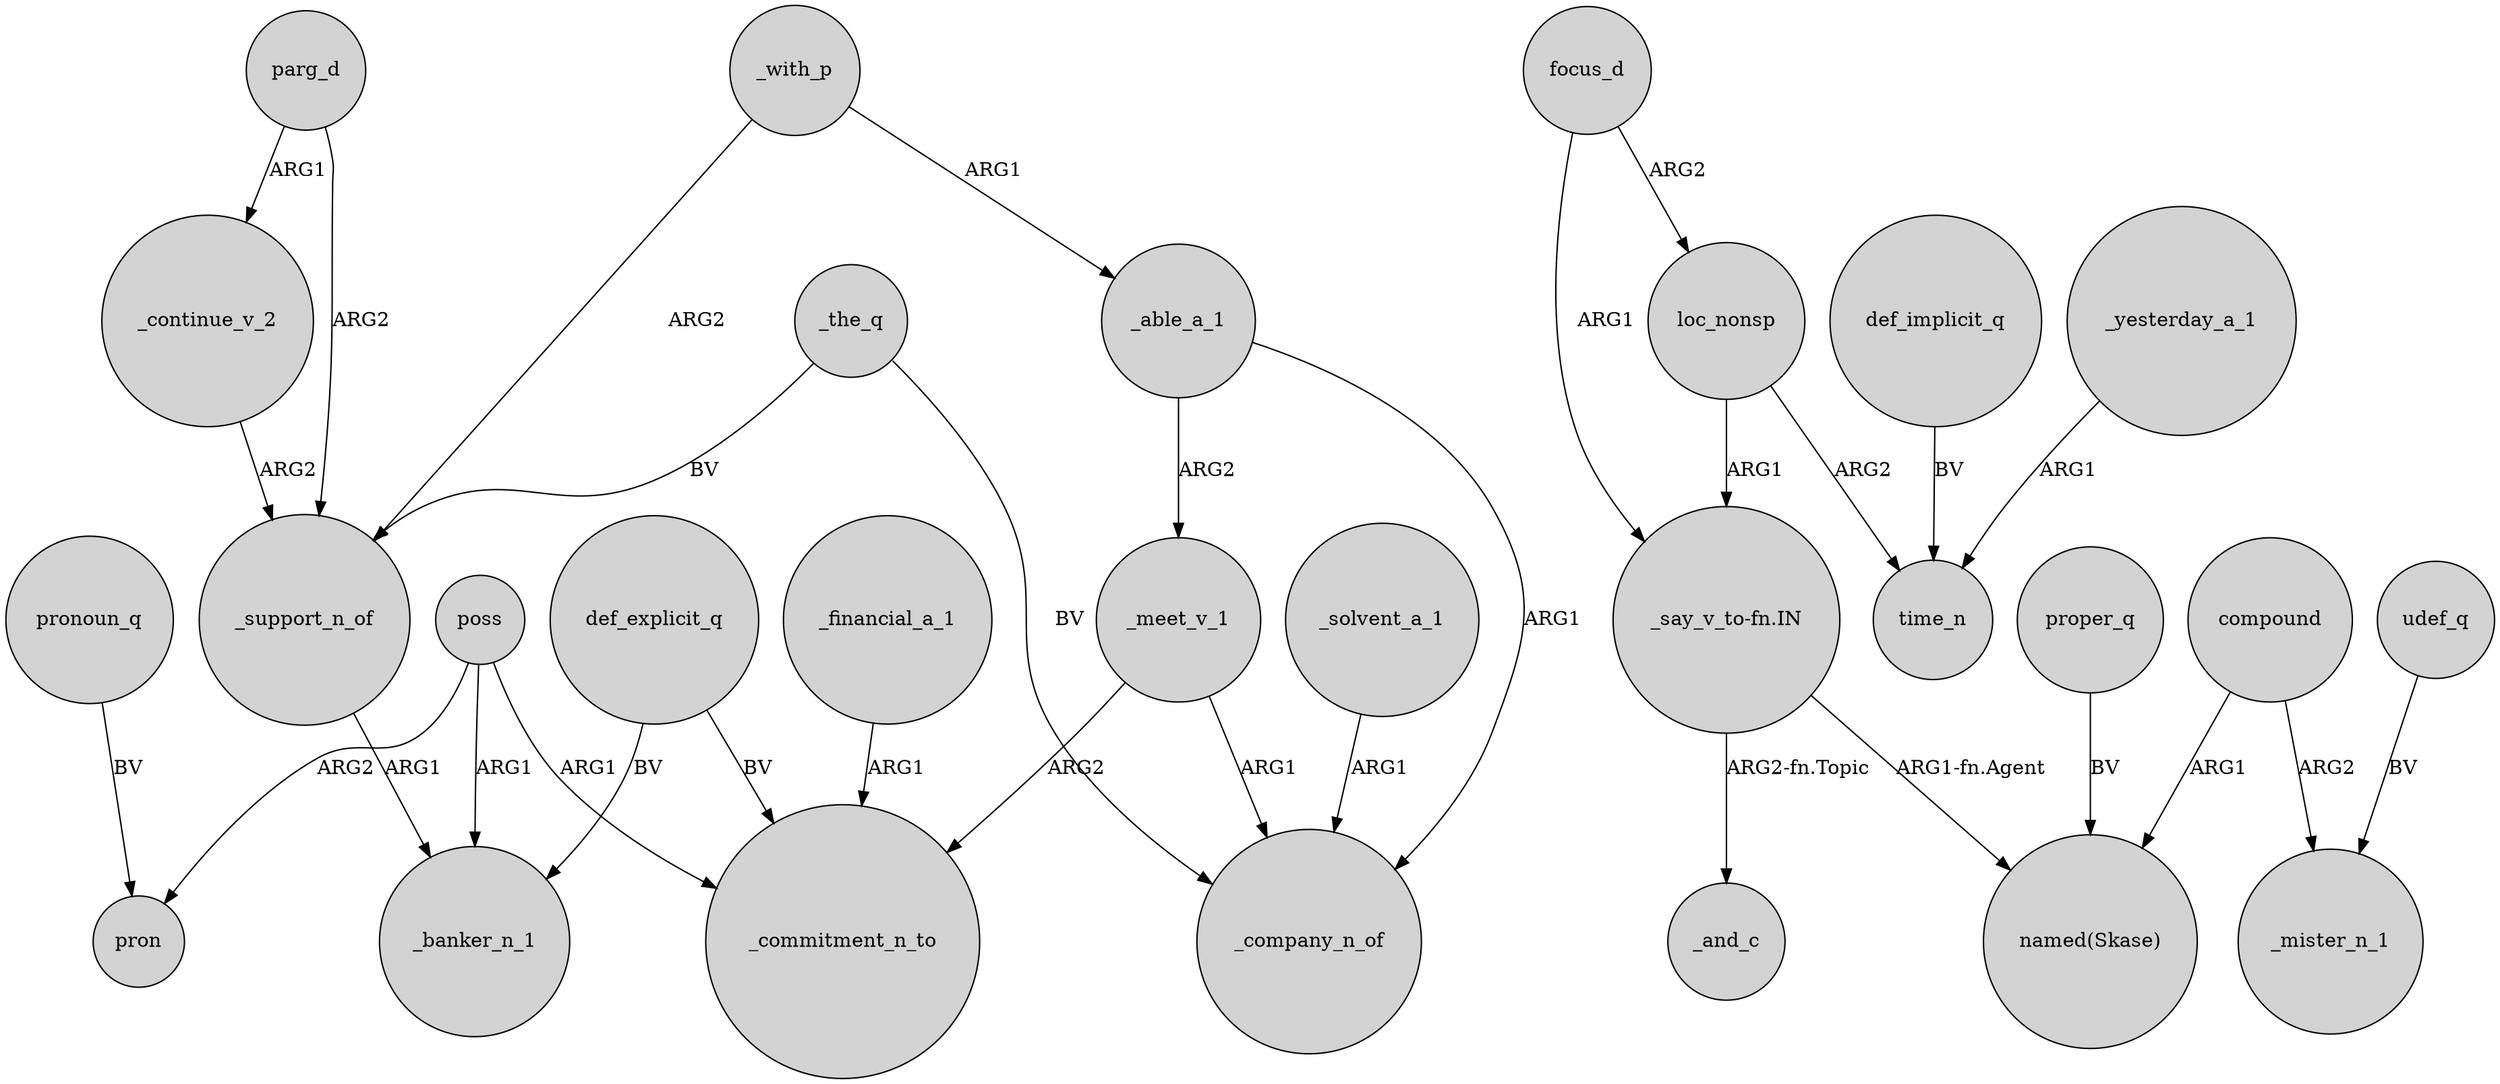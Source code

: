 digraph {
	node [shape=circle style=filled]
	_continue_v_2 -> _support_n_of [label=ARG2]
	focus_d -> loc_nonsp [label=ARG2]
	_yesterday_a_1 -> time_n [label=ARG1]
	poss -> pron [label=ARG2]
	def_explicit_q -> _commitment_n_to [label=BV]
	def_implicit_q -> time_n [label=BV]
	_able_a_1 -> _meet_v_1 [label=ARG2]
	parg_d -> _support_n_of [label=ARG2]
	proper_q -> "named(Skase)" [label=BV]
	compound -> _mister_n_1 [label=ARG2]
	_with_p -> _able_a_1 [label=ARG1]
	_solvent_a_1 -> _company_n_of [label=ARG1]
	compound -> "named(Skase)" [label=ARG1]
	_able_a_1 -> _company_n_of [label=ARG1]
	udef_q -> _mister_n_1 [label=BV]
	_meet_v_1 -> _commitment_n_to [label=ARG2]
	"_say_v_to-fn.IN" -> "named(Skase)" [label="ARG1-fn.Agent"]
	poss -> _banker_n_1 [label=ARG1]
	_the_q -> _support_n_of [label=BV]
	loc_nonsp -> time_n [label=ARG2]
	_the_q -> _company_n_of [label=BV]
	parg_d -> _continue_v_2 [label=ARG1]
	pronoun_q -> pron [label=BV]
	_with_p -> _support_n_of [label=ARG2]
	def_explicit_q -> _banker_n_1 [label=BV]
	loc_nonsp -> "_say_v_to-fn.IN" [label=ARG1]
	"_say_v_to-fn.IN" -> _and_c [label="ARG2-fn.Topic"]
	poss -> _commitment_n_to [label=ARG1]
	_support_n_of -> _banker_n_1 [label=ARG1]
	_meet_v_1 -> _company_n_of [label=ARG1]
	_financial_a_1 -> _commitment_n_to [label=ARG1]
	focus_d -> "_say_v_to-fn.IN" [label=ARG1]
}
